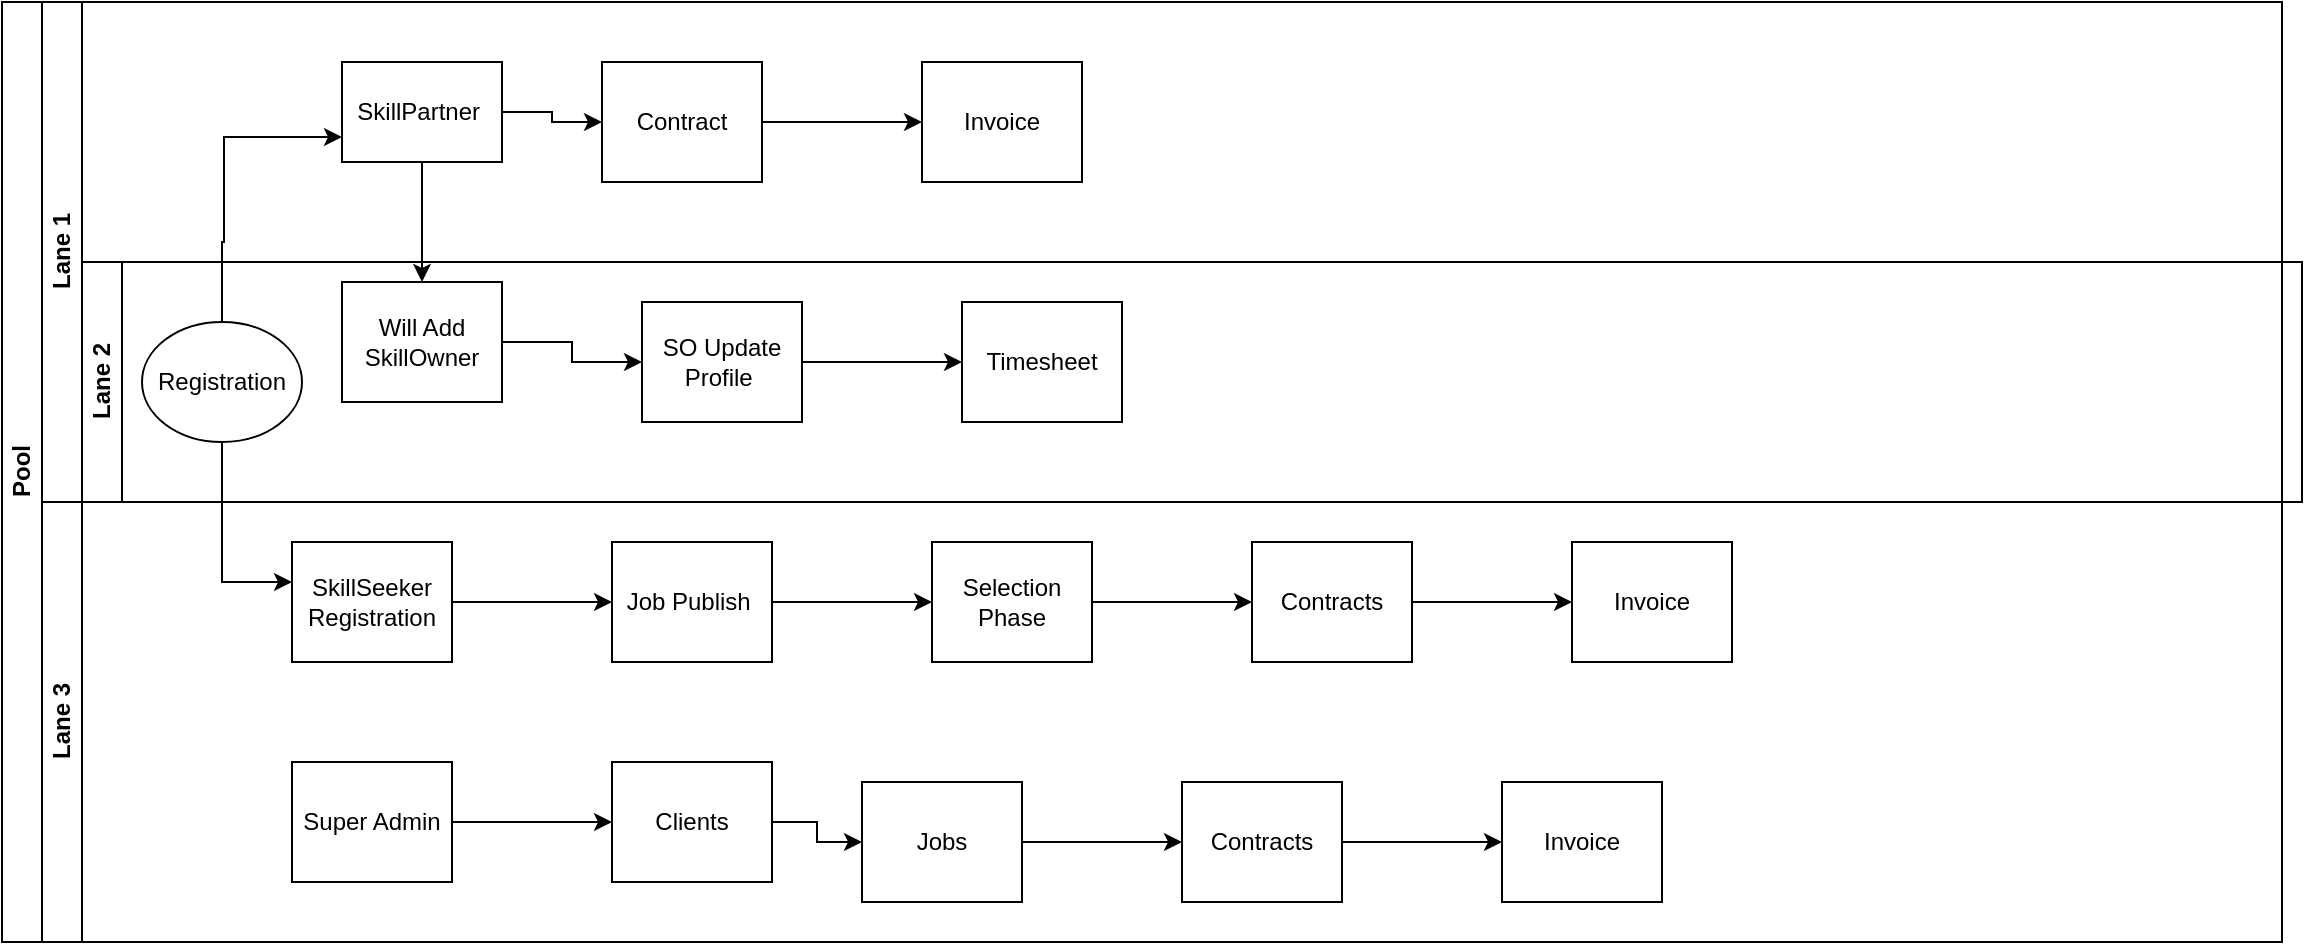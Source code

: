 <mxfile version="21.7.4" type="github">
  <diagram id="prtHgNgQTEPvFCAcTncT" name="Page-1">
    <mxGraphModel dx="1293" dy="515" grid="1" gridSize="10" guides="1" tooltips="1" connect="1" arrows="1" fold="1" page="1" pageScale="1" pageWidth="827" pageHeight="1169" math="0" shadow="0">
      <root>
        <mxCell id="0" />
        <mxCell id="1" parent="0" />
        <mxCell id="dNxyNK7c78bLwvsdeMH5-19" value="Pool" style="swimlane;html=1;childLayout=stackLayout;resizeParent=1;resizeParentMax=0;horizontal=0;startSize=20;horizontalStack=0;" parent="1" vertex="1">
          <mxGeometry x="60" y="290" width="1140" height="470" as="geometry" />
        </mxCell>
        <mxCell id="dNxyNK7c78bLwvsdeMH5-20" value="Lane 1" style="swimlane;html=1;startSize=20;horizontal=0;" parent="dNxyNK7c78bLwvsdeMH5-19" vertex="1">
          <mxGeometry x="20" width="1120" height="250" as="geometry" />
        </mxCell>
        <mxCell id="sX3gw26H_3pNLOjUYwl1-1" style="edgeStyle=orthogonalEdgeStyle;rounded=0;orthogonalLoop=1;jettySize=auto;html=1;exitX=1;exitY=0.5;exitDx=0;exitDy=0;entryX=0;entryY=0.5;entryDx=0;entryDy=0;" edge="1" parent="dNxyNK7c78bLwvsdeMH5-20" source="dNxyNK7c78bLwvsdeMH5-24" target="dNxyNK7c78bLwvsdeMH5-30">
          <mxGeometry relative="1" as="geometry" />
        </mxCell>
        <mxCell id="dNxyNK7c78bLwvsdeMH5-24" value="SkillPartner&amp;nbsp;" style="rounded=0;whiteSpace=wrap;html=1;fontFamily=Helvetica;fontSize=12;fontColor=#000000;align=center;" parent="dNxyNK7c78bLwvsdeMH5-20" vertex="1">
          <mxGeometry x="150" y="30" width="80" height="50" as="geometry" />
        </mxCell>
        <mxCell id="sX3gw26H_3pNLOjUYwl1-45" value="" style="edgeStyle=orthogonalEdgeStyle;rounded=0;orthogonalLoop=1;jettySize=auto;html=1;" edge="1" parent="dNxyNK7c78bLwvsdeMH5-20" source="dNxyNK7c78bLwvsdeMH5-30" target="sX3gw26H_3pNLOjUYwl1-44">
          <mxGeometry relative="1" as="geometry" />
        </mxCell>
        <mxCell id="dNxyNK7c78bLwvsdeMH5-30" value="Contract" style="rounded=0;whiteSpace=wrap;html=1;fontFamily=Helvetica;fontSize=12;fontColor=#000000;align=center;" parent="dNxyNK7c78bLwvsdeMH5-20" vertex="1">
          <mxGeometry x="280" y="30" width="80" height="60" as="geometry" />
        </mxCell>
        <mxCell id="dNxyNK7c78bLwvsdeMH5-21" value="Lane 2" style="swimlane;html=1;startSize=20;horizontal=0;" parent="dNxyNK7c78bLwvsdeMH5-20" vertex="1">
          <mxGeometry x="20" y="130" width="1110" height="120" as="geometry" />
        </mxCell>
        <mxCell id="dNxyNK7c78bLwvsdeMH5-29" value="" style="edgeStyle=orthogonalEdgeStyle;rounded=0;orthogonalLoop=1;jettySize=auto;html=1;endArrow=classic;endFill=1;entryX=0;entryY=0.5;entryDx=0;entryDy=0;" parent="dNxyNK7c78bLwvsdeMH5-21" source="dNxyNK7c78bLwvsdeMH5-26" target="sX3gw26H_3pNLOjUYwl1-22" edge="1">
          <mxGeometry relative="1" as="geometry">
            <mxPoint x="260" y="60" as="targetPoint" />
          </mxGeometry>
        </mxCell>
        <mxCell id="dNxyNK7c78bLwvsdeMH5-26" value="Will Add SkillOwner" style="rounded=0;whiteSpace=wrap;html=1;fontFamily=Helvetica;fontSize=12;fontColor=#000000;align=center;" parent="dNxyNK7c78bLwvsdeMH5-21" vertex="1">
          <mxGeometry x="130" y="10" width="80" height="60" as="geometry" />
        </mxCell>
        <mxCell id="sX3gw26H_3pNLOjUYwl1-28" value="" style="edgeStyle=orthogonalEdgeStyle;rounded=0;orthogonalLoop=1;jettySize=auto;html=1;" edge="1" parent="dNxyNK7c78bLwvsdeMH5-21" source="sX3gw26H_3pNLOjUYwl1-22" target="sX3gw26H_3pNLOjUYwl1-27">
          <mxGeometry relative="1" as="geometry" />
        </mxCell>
        <mxCell id="sX3gw26H_3pNLOjUYwl1-22" value="SO Update Profile&amp;nbsp;" style="rounded=0;whiteSpace=wrap;html=1;fontFamily=Helvetica;fontSize=12;fontColor=#000000;align=center;" vertex="1" parent="dNxyNK7c78bLwvsdeMH5-21">
          <mxGeometry x="280" y="20" width="80" height="60" as="geometry" />
        </mxCell>
        <mxCell id="sX3gw26H_3pNLOjUYwl1-27" value="Timesheet" style="rounded=0;whiteSpace=wrap;html=1;fontFamily=Helvetica;fontSize=12;fontColor=#000000;align=center;" vertex="1" parent="dNxyNK7c78bLwvsdeMH5-21">
          <mxGeometry x="440" y="20" width="80" height="60" as="geometry" />
        </mxCell>
        <mxCell id="dNxyNK7c78bLwvsdeMH5-23" value="Registration" style="ellipse;whiteSpace=wrap;html=1;" parent="dNxyNK7c78bLwvsdeMH5-21" vertex="1">
          <mxGeometry x="30" y="30" width="80" height="60" as="geometry" />
        </mxCell>
        <mxCell id="sX3gw26H_3pNLOjUYwl1-44" value="Invoice" style="rounded=0;whiteSpace=wrap;html=1;fontFamily=Helvetica;fontSize=12;fontColor=#000000;align=center;" vertex="1" parent="dNxyNK7c78bLwvsdeMH5-20">
          <mxGeometry x="440" y="30" width="80" height="60" as="geometry" />
        </mxCell>
        <mxCell id="sX3gw26H_3pNLOjUYwl1-47" value="" style="endArrow=classic;html=1;rounded=0;exitX=0.5;exitY=1;exitDx=0;exitDy=0;" edge="1" parent="dNxyNK7c78bLwvsdeMH5-20" source="dNxyNK7c78bLwvsdeMH5-24" target="dNxyNK7c78bLwvsdeMH5-26">
          <mxGeometry width="50" height="50" relative="1" as="geometry">
            <mxPoint x="200" y="80" as="sourcePoint" />
            <mxPoint x="320" y="90" as="targetPoint" />
          </mxGeometry>
        </mxCell>
        <mxCell id="sX3gw26H_3pNLOjUYwl1-93" value="" style="edgeStyle=orthogonalEdgeStyle;rounded=0;orthogonalLoop=1;jettySize=auto;html=1;entryX=0;entryY=0.75;entryDx=0;entryDy=0;" edge="1" parent="dNxyNK7c78bLwvsdeMH5-20" source="dNxyNK7c78bLwvsdeMH5-23" target="dNxyNK7c78bLwvsdeMH5-24">
          <mxGeometry relative="1" as="geometry">
            <mxPoint x="90" y="80" as="targetPoint" />
            <Array as="points">
              <mxPoint x="90" y="120" />
              <mxPoint x="91" y="120" />
              <mxPoint x="91" y="68" />
            </Array>
          </mxGeometry>
        </mxCell>
        <mxCell id="dNxyNK7c78bLwvsdeMH5-22" value="Lane 3" style="swimlane;html=1;startSize=20;horizontal=0;" parent="dNxyNK7c78bLwvsdeMH5-19" vertex="1">
          <mxGeometry x="20" y="250" width="1120" height="220" as="geometry" />
        </mxCell>
        <mxCell id="dNxyNK7c78bLwvsdeMH5-37" value="" style="edgeStyle=orthogonalEdgeStyle;rounded=0;orthogonalLoop=1;jettySize=auto;html=1;endArrow=classic;endFill=1;" parent="dNxyNK7c78bLwvsdeMH5-22" edge="1">
          <mxGeometry relative="1" as="geometry">
            <mxPoint x="320" y="50" as="sourcePoint" />
            <mxPoint x="360" y="50" as="targetPoint" />
          </mxGeometry>
        </mxCell>
        <mxCell id="sX3gw26H_3pNLOjUYwl1-35" value="" style="edgeStyle=orthogonalEdgeStyle;rounded=0;orthogonalLoop=1;jettySize=auto;html=1;" edge="1" parent="dNxyNK7c78bLwvsdeMH5-22" source="sX3gw26H_3pNLOjUYwl1-31" target="sX3gw26H_3pNLOjUYwl1-34">
          <mxGeometry relative="1" as="geometry" />
        </mxCell>
        <mxCell id="sX3gw26H_3pNLOjUYwl1-31" value="SkillSeeker Registration" style="rounded=0;whiteSpace=wrap;html=1;fontFamily=Helvetica;fontSize=12;fontColor=#000000;align=center;" vertex="1" parent="dNxyNK7c78bLwvsdeMH5-22">
          <mxGeometry x="125" y="20" width="80" height="60" as="geometry" />
        </mxCell>
        <mxCell id="sX3gw26H_3pNLOjUYwl1-37" value="" style="edgeStyle=orthogonalEdgeStyle;rounded=0;orthogonalLoop=1;jettySize=auto;html=1;" edge="1" parent="dNxyNK7c78bLwvsdeMH5-22" source="sX3gw26H_3pNLOjUYwl1-34" target="sX3gw26H_3pNLOjUYwl1-36">
          <mxGeometry relative="1" as="geometry" />
        </mxCell>
        <mxCell id="sX3gw26H_3pNLOjUYwl1-34" value="Job Publish&amp;nbsp;" style="rounded=0;whiteSpace=wrap;html=1;fontFamily=Helvetica;fontSize=12;fontColor=#000000;align=center;" vertex="1" parent="dNxyNK7c78bLwvsdeMH5-22">
          <mxGeometry x="285" y="20" width="80" height="60" as="geometry" />
        </mxCell>
        <mxCell id="sX3gw26H_3pNLOjUYwl1-39" value="" style="edgeStyle=orthogonalEdgeStyle;rounded=0;orthogonalLoop=1;jettySize=auto;html=1;" edge="1" parent="dNxyNK7c78bLwvsdeMH5-22" source="sX3gw26H_3pNLOjUYwl1-36" target="sX3gw26H_3pNLOjUYwl1-38">
          <mxGeometry relative="1" as="geometry" />
        </mxCell>
        <mxCell id="sX3gw26H_3pNLOjUYwl1-36" value="Selection Phase" style="rounded=0;whiteSpace=wrap;html=1;fontFamily=Helvetica;fontSize=12;fontColor=#000000;align=center;" vertex="1" parent="dNxyNK7c78bLwvsdeMH5-22">
          <mxGeometry x="445" y="20" width="80" height="60" as="geometry" />
        </mxCell>
        <mxCell id="sX3gw26H_3pNLOjUYwl1-41" value="" style="edgeStyle=orthogonalEdgeStyle;rounded=0;orthogonalLoop=1;jettySize=auto;html=1;" edge="1" parent="dNxyNK7c78bLwvsdeMH5-22" source="sX3gw26H_3pNLOjUYwl1-38" target="sX3gw26H_3pNLOjUYwl1-40">
          <mxGeometry relative="1" as="geometry" />
        </mxCell>
        <mxCell id="sX3gw26H_3pNLOjUYwl1-38" value="Contracts" style="rounded=0;whiteSpace=wrap;html=1;fontFamily=Helvetica;fontSize=12;fontColor=#000000;align=center;" vertex="1" parent="dNxyNK7c78bLwvsdeMH5-22">
          <mxGeometry x="605" y="20" width="80" height="60" as="geometry" />
        </mxCell>
        <mxCell id="sX3gw26H_3pNLOjUYwl1-40" value="Invoice" style="rounded=0;whiteSpace=wrap;html=1;fontFamily=Helvetica;fontSize=12;fontColor=#000000;align=center;" vertex="1" parent="dNxyNK7c78bLwvsdeMH5-22">
          <mxGeometry x="765" y="20" width="80" height="60" as="geometry" />
        </mxCell>
        <mxCell id="sX3gw26H_3pNLOjUYwl1-51" value="" style="edgeStyle=orthogonalEdgeStyle;rounded=0;orthogonalLoop=1;jettySize=auto;html=1;" edge="1" parent="dNxyNK7c78bLwvsdeMH5-22" source="sX3gw26H_3pNLOjUYwl1-46" target="sX3gw26H_3pNLOjUYwl1-50">
          <mxGeometry relative="1" as="geometry" />
        </mxCell>
        <mxCell id="sX3gw26H_3pNLOjUYwl1-46" value="Super Admin" style="rounded=0;whiteSpace=wrap;html=1;fontFamily=Helvetica;fontSize=12;fontColor=#000000;align=center;" vertex="1" parent="dNxyNK7c78bLwvsdeMH5-22">
          <mxGeometry x="125" y="130" width="80" height="60" as="geometry" />
        </mxCell>
        <mxCell id="sX3gw26H_3pNLOjUYwl1-50" value="Clients" style="rounded=0;whiteSpace=wrap;html=1;fontFamily=Helvetica;fontSize=12;fontColor=#000000;align=center;" vertex="1" parent="dNxyNK7c78bLwvsdeMH5-22">
          <mxGeometry x="285" y="130" width="80" height="60" as="geometry" />
        </mxCell>
        <mxCell id="sX3gw26H_3pNLOjUYwl1-86" value="" style="edgeStyle=orthogonalEdgeStyle;rounded=0;orthogonalLoop=1;jettySize=auto;html=1;" edge="1" parent="dNxyNK7c78bLwvsdeMH5-22" source="sX3gw26H_3pNLOjUYwl1-83" target="sX3gw26H_3pNLOjUYwl1-85">
          <mxGeometry relative="1" as="geometry" />
        </mxCell>
        <mxCell id="sX3gw26H_3pNLOjUYwl1-83" value="Jobs" style="rounded=0;whiteSpace=wrap;html=1;fontFamily=Helvetica;fontSize=12;fontColor=#000000;align=center;" vertex="1" parent="dNxyNK7c78bLwvsdeMH5-22">
          <mxGeometry x="410" y="140" width="80" height="60" as="geometry" />
        </mxCell>
        <mxCell id="sX3gw26H_3pNLOjUYwl1-84" value="" style="edgeStyle=orthogonalEdgeStyle;rounded=0;orthogonalLoop=1;jettySize=auto;html=1;" edge="1" parent="dNxyNK7c78bLwvsdeMH5-22" source="sX3gw26H_3pNLOjUYwl1-50" target="sX3gw26H_3pNLOjUYwl1-83">
          <mxGeometry relative="1" as="geometry" />
        </mxCell>
        <mxCell id="sX3gw26H_3pNLOjUYwl1-88" value="" style="edgeStyle=orthogonalEdgeStyle;rounded=0;orthogonalLoop=1;jettySize=auto;html=1;" edge="1" parent="dNxyNK7c78bLwvsdeMH5-22" source="sX3gw26H_3pNLOjUYwl1-85" target="sX3gw26H_3pNLOjUYwl1-87">
          <mxGeometry relative="1" as="geometry" />
        </mxCell>
        <mxCell id="sX3gw26H_3pNLOjUYwl1-85" value="Contracts" style="rounded=0;whiteSpace=wrap;html=1;fontFamily=Helvetica;fontSize=12;fontColor=#000000;align=center;" vertex="1" parent="dNxyNK7c78bLwvsdeMH5-22">
          <mxGeometry x="570" y="140" width="80" height="60" as="geometry" />
        </mxCell>
        <mxCell id="sX3gw26H_3pNLOjUYwl1-87" value="Invoice" style="rounded=0;whiteSpace=wrap;html=1;fontFamily=Helvetica;fontSize=12;fontColor=#000000;align=center;" vertex="1" parent="dNxyNK7c78bLwvsdeMH5-22">
          <mxGeometry x="730" y="140" width="80" height="60" as="geometry" />
        </mxCell>
        <mxCell id="sX3gw26H_3pNLOjUYwl1-94" value="" style="edgeStyle=orthogonalEdgeStyle;rounded=0;orthogonalLoop=1;jettySize=auto;html=1;" edge="1" parent="dNxyNK7c78bLwvsdeMH5-19" source="dNxyNK7c78bLwvsdeMH5-23" target="sX3gw26H_3pNLOjUYwl1-31">
          <mxGeometry relative="1" as="geometry">
            <Array as="points">
              <mxPoint x="110" y="290" />
            </Array>
          </mxGeometry>
        </mxCell>
      </root>
    </mxGraphModel>
  </diagram>
</mxfile>
